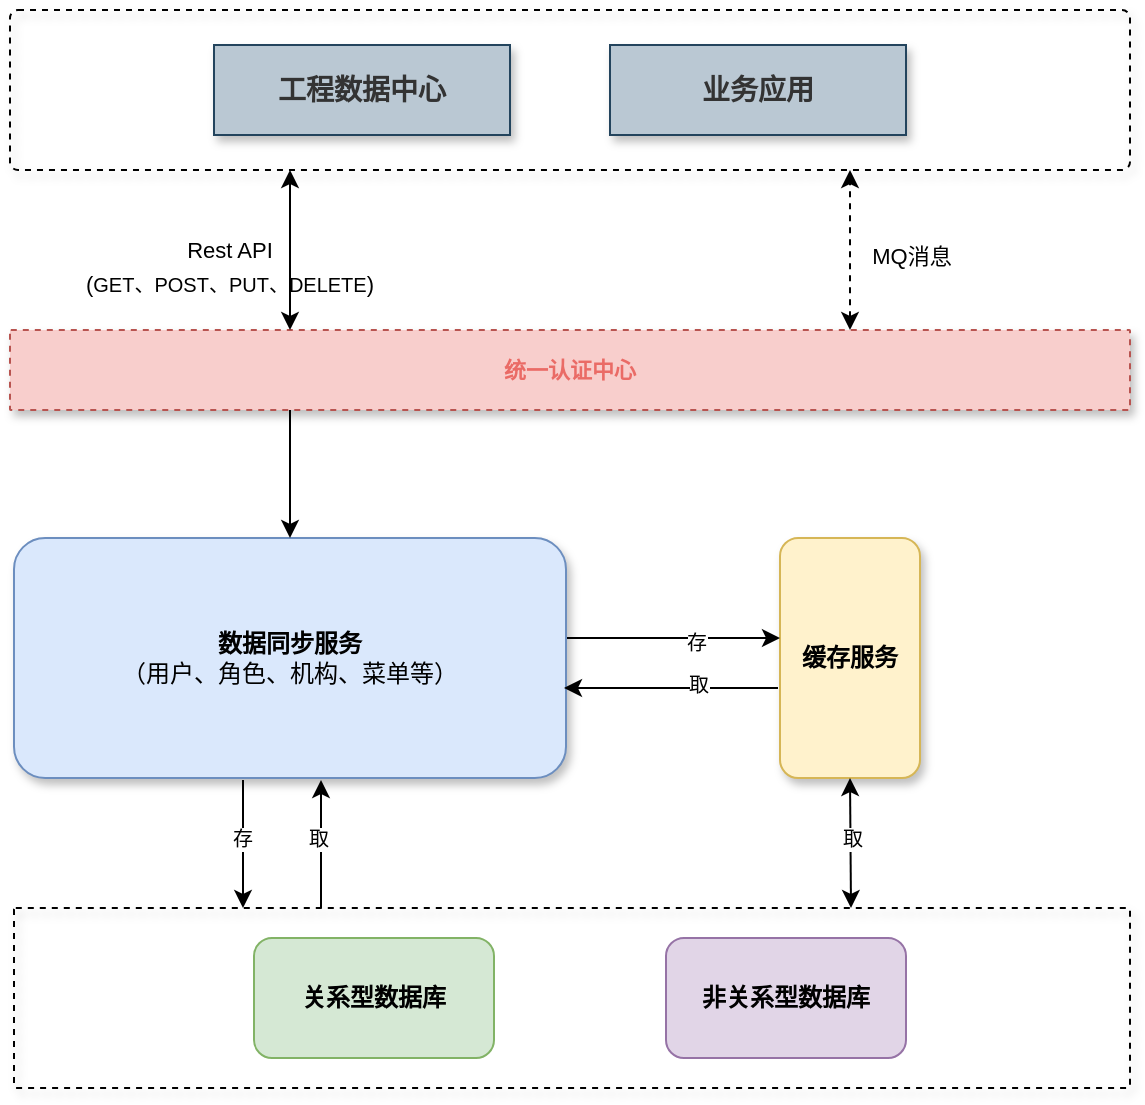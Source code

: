 <mxfile version="19.0.0" type="github" pages="2">
  <diagram id="8Mcmq0ioaoLnQd22ZTMx" name="第 1 页">
    <mxGraphModel dx="868" dy="525" grid="1" gridSize="10" guides="1" tooltips="1" connect="1" arrows="1" fold="1" page="1" pageScale="1" pageWidth="300" pageHeight="900" math="0" shadow="0">
      <root>
        <mxCell id="0" />
        <mxCell id="1" parent="0" />
        <mxCell id="Qy1Y6E39n3u61H79zV9y-25" value="" style="rounded=1;whiteSpace=wrap;html=1;shadow=1;fontSize=11;strokeWidth=1;fillColor=none;dashed=1;arcSize=5;" parent="1" vertex="1">
          <mxGeometry x="18" y="56" width="560" height="80" as="geometry" />
        </mxCell>
        <mxCell id="xZrQEDNqEejDbcOTDLVU-12" value="" style="text;html=1;fillColor=#f8cecc;align=center;verticalAlign=middle;whiteSpace=wrap;fontSize=54;fontStyle=1;shadow=1;rounded=1;glass=0;sketch=0;arcSize=1;dashed=1;strokeWidth=1;container=0;strokeColor=#b85450;" parent="1" vertex="1">
          <mxGeometry x="18" y="216" width="560" height="40" as="geometry" />
        </mxCell>
        <mxCell id="Qy1Y6E39n3u61H79zV9y-29" value="&lt;b style=&quot;color: rgb(51, 51, 51); font-size: 14px;&quot;&gt;工程数据中心&lt;/b&gt;" style="rounded=0;whiteSpace=wrap;html=1;shadow=1;fontSize=11;strokeColor=#23445d;strokeWidth=1;fillColor=#bac8d3;" parent="1" vertex="1">
          <mxGeometry x="120" y="73.5" width="148" height="45" as="geometry" />
        </mxCell>
        <mxCell id="Qy1Y6E39n3u61H79zV9y-32" value="&lt;b style=&quot;color: rgb(51, 51, 51); font-size: 14px;&quot;&gt;业务应用&lt;/b&gt;" style="rounded=0;whiteSpace=wrap;html=1;shadow=1;fontSize=11;strokeColor=#23445d;strokeWidth=1;fillColor=#bac8d3;" parent="1" vertex="1">
          <mxGeometry x="318" y="73.5" width="148" height="45" as="geometry" />
        </mxCell>
        <mxCell id="Qy1Y6E39n3u61H79zV9y-50" value="&lt;b&gt;&lt;font color=&quot;#ea6b66&quot;&gt;统一认证中心&lt;/font&gt;&lt;/b&gt;" style="text;html=1;strokeColor=none;fillColor=none;align=center;verticalAlign=middle;whiteSpace=wrap;rounded=0;shadow=1;fontSize=11;" parent="1" vertex="1">
          <mxGeometry x="228" y="224" width="140" height="24" as="geometry" />
        </mxCell>
        <mxCell id="Qy1Y6E39n3u61H79zV9y-59" value="&lt;font style=&quot;font-size: 11px;&quot;&gt;MQ消息&lt;/font&gt;" style="text;html=1;strokeColor=none;fillColor=none;align=center;verticalAlign=middle;whiteSpace=wrap;rounded=0;shadow=1;fontSize=14;" parent="1" vertex="1">
          <mxGeometry x="438" y="166" width="62" height="24" as="geometry" />
        </mxCell>
        <mxCell id="Qy1Y6E39n3u61H79zV9y-60" value="" style="endArrow=classic;startArrow=classic;html=1;rounded=0;dashed=1;fontSize=11;fontColor=#000000;strokeColor=#000000;jumpStyle=none;entryX=0.75;entryY=1;entryDx=0;entryDy=0;exitX=0.75;exitY=0;exitDx=0;exitDy=0;" parent="1" target="Qy1Y6E39n3u61H79zV9y-25" edge="1" source="xZrQEDNqEejDbcOTDLVU-12">
          <mxGeometry width="50" height="50" relative="1" as="geometry">
            <mxPoint x="438" y="210" as="sourcePoint" />
            <mxPoint x="318" y="186" as="targetPoint" />
            <Array as="points">
              <mxPoint x="438" y="180" />
            </Array>
          </mxGeometry>
        </mxCell>
        <mxCell id="98vJzE4Z4TFfjShBDfRC-1" value="" style="text;html=1;fillColor=none;align=center;verticalAlign=middle;whiteSpace=wrap;fontSize=54;fontStyle=1;shadow=1;rounded=1;glass=0;sketch=0;arcSize=1;dashed=1;strokeWidth=1;container=0;strokeColor=default;" vertex="1" parent="1">
          <mxGeometry x="20" y="505" width="558" height="90" as="geometry" />
        </mxCell>
        <mxCell id="98vJzE4Z4TFfjShBDfRC-3" value="&lt;b&gt;关系型数据库&lt;/b&gt;" style="rounded=1;whiteSpace=wrap;html=1;fillColor=#d5e8d4;strokeColor=#82b366;" vertex="1" parent="1">
          <mxGeometry x="140" y="520" width="120" height="60" as="geometry" />
        </mxCell>
        <mxCell id="98vJzE4Z4TFfjShBDfRC-4" value="&lt;b&gt;非关系型数据库&lt;/b&gt;" style="rounded=1;whiteSpace=wrap;html=1;fillColor=#e1d5e7;strokeColor=#9673a6;" vertex="1" parent="1">
          <mxGeometry x="346" y="520" width="120" height="60" as="geometry" />
        </mxCell>
        <mxCell id="98vJzE4Z4TFfjShBDfRC-5" value="&lt;b&gt;缓存服务&lt;/b&gt;" style="rounded=1;whiteSpace=wrap;html=1;fillColor=#fff2cc;strokeColor=#d6b656;shadow=1;arcSize=13;" vertex="1" parent="1">
          <mxGeometry x="403" y="320" width="70" height="120" as="geometry" />
        </mxCell>
        <mxCell id="98vJzE4Z4TFfjShBDfRC-6" value="&lt;font style=&quot;font-size: 11px;&quot;&gt;Rest API&lt;br&gt;(&lt;/font&gt;&lt;font style=&quot;font-size: 10px;&quot;&gt;GET、POST、PUT、DELETE&lt;/font&gt;&lt;font style=&quot;font-size: 11px;&quot;&gt;)&lt;br&gt;&lt;/font&gt;" style="text;html=1;strokeColor=none;fillColor=none;align=center;verticalAlign=middle;whiteSpace=wrap;rounded=0;shadow=1;fontSize=14;" vertex="1" parent="1">
          <mxGeometry x="38" y="166" width="180" height="34" as="geometry" />
        </mxCell>
        <mxCell id="98vJzE4Z4TFfjShBDfRC-10" value="" style="endArrow=classic;startArrow=classic;html=1;rounded=0;fontSize=11;fontColor=#000000;strokeColor=#000000;jumpStyle=none;entryX=0.25;entryY=1;entryDx=0;entryDy=0;exitX=0.25;exitY=0;exitDx=0;exitDy=0;" edge="1" parent="1" source="xZrQEDNqEejDbcOTDLVU-12" target="Qy1Y6E39n3u61H79zV9y-25">
          <mxGeometry width="50" height="50" relative="1" as="geometry">
            <mxPoint x="418" y="226" as="sourcePoint" />
            <mxPoint x="418" y="146" as="targetPoint" />
            <Array as="points" />
          </mxGeometry>
        </mxCell>
        <mxCell id="98vJzE4Z4TFfjShBDfRC-12" value="" style="endArrow=classic;html=1;rounded=0;fontSize=10;entryX=0;entryY=0.5;entryDx=0;entryDy=0;exitX=1;exitY=0.5;exitDx=0;exitDy=0;" edge="1" parent="1">
          <mxGeometry width="50" height="50" relative="1" as="geometry">
            <mxPoint x="296" y="370" as="sourcePoint" />
            <mxPoint x="403" y="370" as="targetPoint" />
          </mxGeometry>
        </mxCell>
        <mxCell id="98vJzE4Z4TFfjShBDfRC-25" value="存" style="edgeLabel;html=1;align=center;verticalAlign=middle;resizable=0;points=[];fontSize=10;" vertex="1" connectable="0" parent="98vJzE4Z4TFfjShBDfRC-12">
          <mxGeometry x="0.215" y="-2" relative="1" as="geometry">
            <mxPoint as="offset" />
          </mxGeometry>
        </mxCell>
        <mxCell id="98vJzE4Z4TFfjShBDfRC-13" value="" style="endArrow=classic;startArrow=classic;html=1;rounded=0;fontSize=11;fontColor=#000000;strokeColor=#000000;jumpStyle=none;entryX=0.5;entryY=1;entryDx=0;entryDy=0;exitX=0.75;exitY=0;exitDx=0;exitDy=0;" edge="1" parent="1" source="98vJzE4Z4TFfjShBDfRC-1" target="98vJzE4Z4TFfjShBDfRC-5">
          <mxGeometry width="50" height="50" relative="1" as="geometry">
            <mxPoint x="168.0" y="428" as="sourcePoint" />
            <mxPoint x="168" y="348" as="targetPoint" />
            <Array as="points" />
          </mxGeometry>
        </mxCell>
        <mxCell id="98vJzE4Z4TFfjShBDfRC-27" value="取" style="edgeLabel;html=1;align=center;verticalAlign=middle;resizable=0;points=[];fontSize=10;" vertex="1" connectable="0" parent="98vJzE4Z4TFfjShBDfRC-13">
          <mxGeometry x="-0.385" y="-1" relative="1" as="geometry">
            <mxPoint x="-1" y="-15" as="offset" />
          </mxGeometry>
        </mxCell>
        <mxCell id="98vJzE4Z4TFfjShBDfRC-17" value="&lt;b&gt;数据同步服务&lt;/b&gt;&lt;br&gt;（用户、角色、机构、菜单等）" style="rounded=1;whiteSpace=wrap;html=1;fillColor=#dae8fc;strokeColor=#6c8ebf;shadow=1;arcSize=13;" vertex="1" parent="1">
          <mxGeometry x="20" y="320" width="276" height="120" as="geometry" />
        </mxCell>
        <mxCell id="98vJzE4Z4TFfjShBDfRC-18" value="" style="endArrow=classic;html=1;rounded=0;fontSize=10;entryX=0.5;entryY=0;entryDx=0;entryDy=0;exitX=0.25;exitY=1;exitDx=0;exitDy=0;" edge="1" parent="1" source="xZrQEDNqEejDbcOTDLVU-12" target="98vJzE4Z4TFfjShBDfRC-17">
          <mxGeometry width="50" height="50" relative="1" as="geometry">
            <mxPoint x="210" y="330" as="sourcePoint" />
            <mxPoint x="260" y="280" as="targetPoint" />
          </mxGeometry>
        </mxCell>
        <mxCell id="98vJzE4Z4TFfjShBDfRC-20" value="" style="endArrow=classic;html=1;rounded=0;fontSize=10;entryX=0.5;entryY=0;entryDx=0;entryDy=0;exitX=0.25;exitY=1;exitDx=0;exitDy=0;" edge="1" parent="1">
          <mxGeometry width="50" height="50" relative="1" as="geometry">
            <mxPoint x="134.5" y="441" as="sourcePoint" />
            <mxPoint x="134.5" y="505" as="targetPoint" />
          </mxGeometry>
        </mxCell>
        <mxCell id="98vJzE4Z4TFfjShBDfRC-23" value="存" style="edgeLabel;html=1;align=center;verticalAlign=middle;resizable=0;points=[];fontSize=10;" vertex="1" connectable="0" parent="98vJzE4Z4TFfjShBDfRC-20">
          <mxGeometry x="-0.344" relative="1" as="geometry">
            <mxPoint x="-1" y="8" as="offset" />
          </mxGeometry>
        </mxCell>
        <mxCell id="98vJzE4Z4TFfjShBDfRC-21" value="" style="endArrow=classic;html=1;rounded=0;fontSize=10;entryX=0;entryY=0.5;entryDx=0;entryDy=0;exitX=1;exitY=0.5;exitDx=0;exitDy=0;" edge="1" parent="1">
          <mxGeometry width="50" height="50" relative="1" as="geometry">
            <mxPoint x="402" y="395" as="sourcePoint" />
            <mxPoint x="295" y="395" as="targetPoint" />
          </mxGeometry>
        </mxCell>
        <mxCell id="98vJzE4Z4TFfjShBDfRC-26" value="取" style="edgeLabel;html=1;align=center;verticalAlign=middle;resizable=0;points=[];fontSize=10;" vertex="1" connectable="0" parent="98vJzE4Z4TFfjShBDfRC-21">
          <mxGeometry x="-0.252" y="-2" relative="1" as="geometry">
            <mxPoint as="offset" />
          </mxGeometry>
        </mxCell>
        <mxCell id="98vJzE4Z4TFfjShBDfRC-22" value="" style="endArrow=classic;html=1;rounded=0;fontSize=10;entryX=0.5;entryY=0;entryDx=0;entryDy=0;exitX=0.25;exitY=1;exitDx=0;exitDy=0;" edge="1" parent="1">
          <mxGeometry width="50" height="50" relative="1" as="geometry">
            <mxPoint x="173.5" y="505" as="sourcePoint" />
            <mxPoint x="173.5" y="441" as="targetPoint" />
          </mxGeometry>
        </mxCell>
        <mxCell id="98vJzE4Z4TFfjShBDfRC-24" value="取" style="edgeLabel;html=1;align=center;verticalAlign=middle;resizable=0;points=[];fontSize=10;" vertex="1" connectable="0" parent="98vJzE4Z4TFfjShBDfRC-22">
          <mxGeometry x="0.406" y="2" relative="1" as="geometry">
            <mxPoint y="10" as="offset" />
          </mxGeometry>
        </mxCell>
      </root>
    </mxGraphModel>
  </diagram>
  <diagram id="HrFjFPu9NfcljseWr6zG" name="第 2 页">
    <mxGraphModel dx="868" dy="525" grid="1" gridSize="10" guides="1" tooltips="1" connect="1" arrows="1" fold="1" page="1" pageScale="1" pageWidth="300" pageHeight="900" math="0" shadow="0">
      <root>
        <mxCell id="0" />
        <mxCell id="1" parent="0" />
      </root>
    </mxGraphModel>
  </diagram>
</mxfile>
